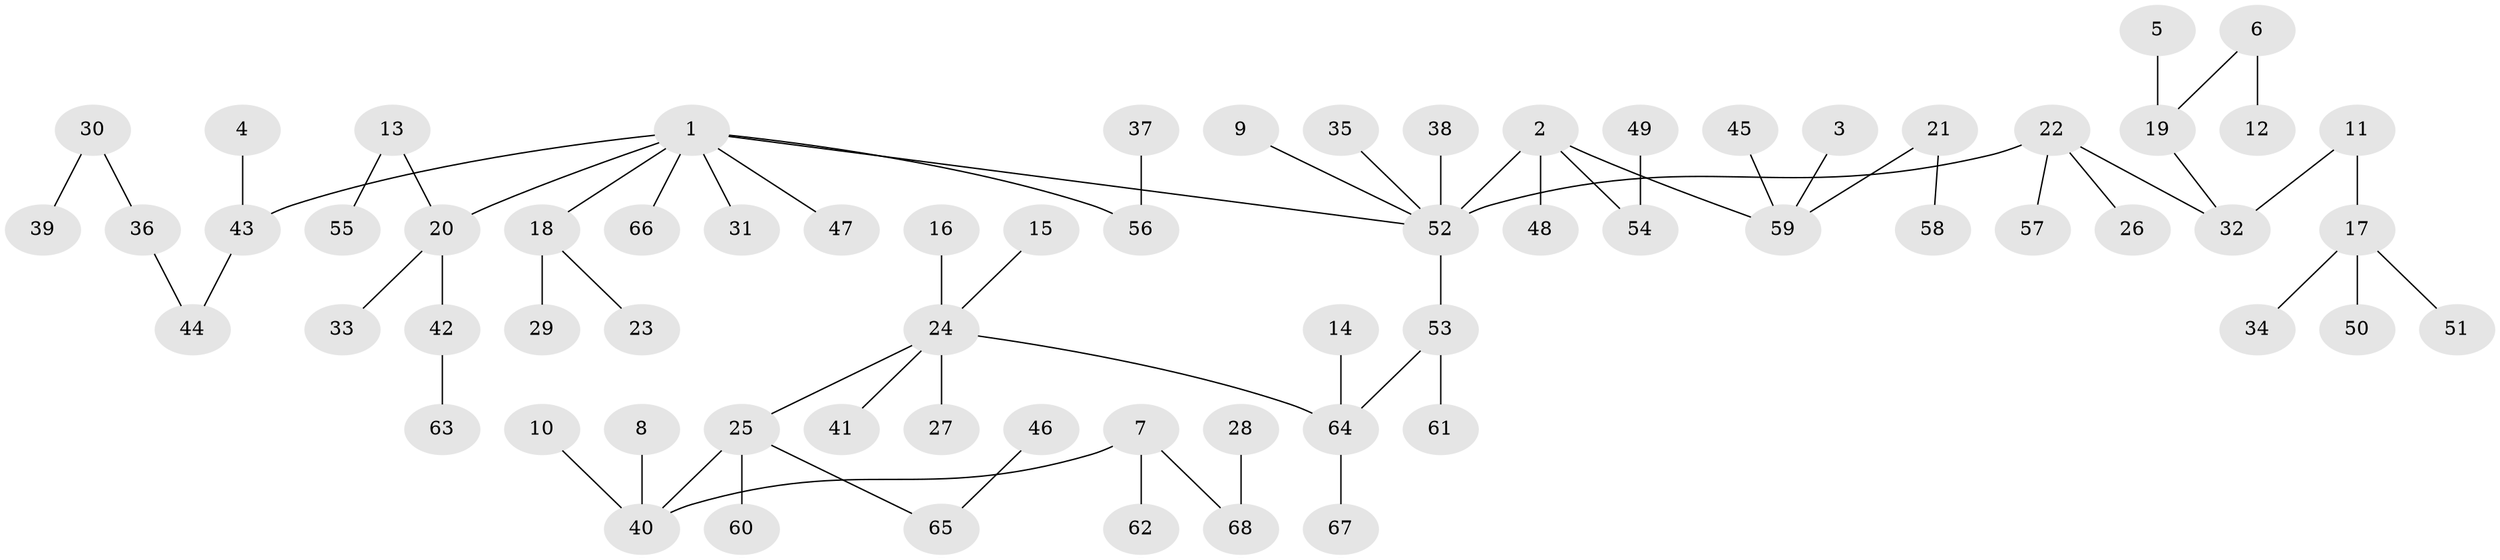 // original degree distribution, {5: 0.04411764705882353, 9: 0.007352941176470588, 3: 0.125, 8: 0.007352941176470588, 2: 0.22058823529411764, 7: 0.007352941176470588, 4: 0.03676470588235294, 6: 0.014705882352941176, 1: 0.5367647058823529}
// Generated by graph-tools (version 1.1) at 2025/02/03/09/25 03:02:24]
// undirected, 68 vertices, 67 edges
graph export_dot {
graph [start="1"]
  node [color=gray90,style=filled];
  1;
  2;
  3;
  4;
  5;
  6;
  7;
  8;
  9;
  10;
  11;
  12;
  13;
  14;
  15;
  16;
  17;
  18;
  19;
  20;
  21;
  22;
  23;
  24;
  25;
  26;
  27;
  28;
  29;
  30;
  31;
  32;
  33;
  34;
  35;
  36;
  37;
  38;
  39;
  40;
  41;
  42;
  43;
  44;
  45;
  46;
  47;
  48;
  49;
  50;
  51;
  52;
  53;
  54;
  55;
  56;
  57;
  58;
  59;
  60;
  61;
  62;
  63;
  64;
  65;
  66;
  67;
  68;
  1 -- 18 [weight=1.0];
  1 -- 20 [weight=1.0];
  1 -- 31 [weight=1.0];
  1 -- 43 [weight=1.0];
  1 -- 47 [weight=1.0];
  1 -- 52 [weight=1.0];
  1 -- 56 [weight=1.0];
  1 -- 66 [weight=1.0];
  2 -- 48 [weight=1.0];
  2 -- 52 [weight=1.0];
  2 -- 54 [weight=1.0];
  2 -- 59 [weight=1.0];
  3 -- 59 [weight=1.0];
  4 -- 43 [weight=1.0];
  5 -- 19 [weight=1.0];
  6 -- 12 [weight=1.0];
  6 -- 19 [weight=1.0];
  7 -- 40 [weight=1.0];
  7 -- 62 [weight=1.0];
  7 -- 68 [weight=1.0];
  8 -- 40 [weight=1.0];
  9 -- 52 [weight=1.0];
  10 -- 40 [weight=1.0];
  11 -- 17 [weight=1.0];
  11 -- 32 [weight=1.0];
  13 -- 20 [weight=1.0];
  13 -- 55 [weight=1.0];
  14 -- 64 [weight=1.0];
  15 -- 24 [weight=1.0];
  16 -- 24 [weight=1.0];
  17 -- 34 [weight=1.0];
  17 -- 50 [weight=1.0];
  17 -- 51 [weight=1.0];
  18 -- 23 [weight=1.0];
  18 -- 29 [weight=1.0];
  19 -- 32 [weight=1.0];
  20 -- 33 [weight=1.0];
  20 -- 42 [weight=1.0];
  21 -- 58 [weight=1.0];
  21 -- 59 [weight=1.0];
  22 -- 26 [weight=1.0];
  22 -- 32 [weight=1.0];
  22 -- 52 [weight=1.0];
  22 -- 57 [weight=1.0];
  24 -- 25 [weight=1.0];
  24 -- 27 [weight=1.0];
  24 -- 41 [weight=1.0];
  24 -- 64 [weight=1.0];
  25 -- 40 [weight=1.0];
  25 -- 60 [weight=1.0];
  25 -- 65 [weight=1.0];
  28 -- 68 [weight=1.0];
  30 -- 36 [weight=1.0];
  30 -- 39 [weight=1.0];
  35 -- 52 [weight=1.0];
  36 -- 44 [weight=1.0];
  37 -- 56 [weight=1.0];
  38 -- 52 [weight=1.0];
  42 -- 63 [weight=1.0];
  43 -- 44 [weight=1.0];
  45 -- 59 [weight=1.0];
  46 -- 65 [weight=1.0];
  49 -- 54 [weight=1.0];
  52 -- 53 [weight=1.0];
  53 -- 61 [weight=1.0];
  53 -- 64 [weight=1.0];
  64 -- 67 [weight=1.0];
}
